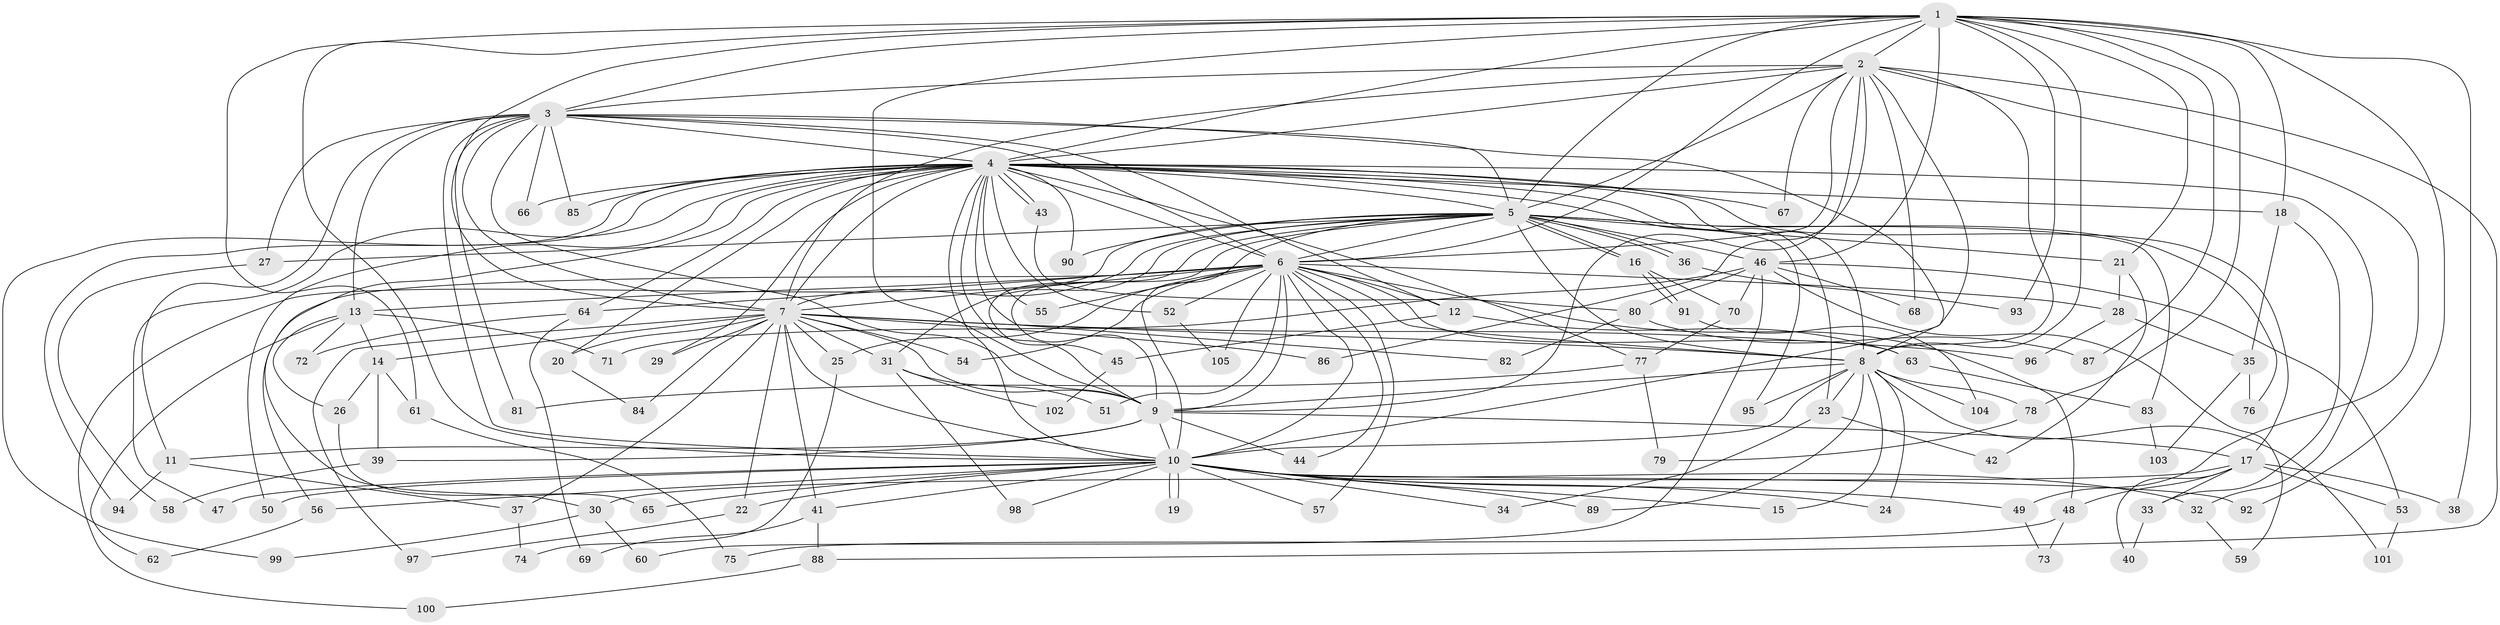 // Generated by graph-tools (version 1.1) at 2025/49/03/09/25 03:49:40]
// undirected, 105 vertices, 235 edges
graph export_dot {
graph [start="1"]
  node [color=gray90,style=filled];
  1;
  2;
  3;
  4;
  5;
  6;
  7;
  8;
  9;
  10;
  11;
  12;
  13;
  14;
  15;
  16;
  17;
  18;
  19;
  20;
  21;
  22;
  23;
  24;
  25;
  26;
  27;
  28;
  29;
  30;
  31;
  32;
  33;
  34;
  35;
  36;
  37;
  38;
  39;
  40;
  41;
  42;
  43;
  44;
  45;
  46;
  47;
  48;
  49;
  50;
  51;
  52;
  53;
  54;
  55;
  56;
  57;
  58;
  59;
  60;
  61;
  62;
  63;
  64;
  65;
  66;
  67;
  68;
  69;
  70;
  71;
  72;
  73;
  74;
  75;
  76;
  77;
  78;
  79;
  80;
  81;
  82;
  83;
  84;
  85;
  86;
  87;
  88;
  89;
  90;
  91;
  92;
  93;
  94;
  95;
  96;
  97;
  98;
  99;
  100;
  101;
  102;
  103;
  104;
  105;
  1 -- 2;
  1 -- 3;
  1 -- 4;
  1 -- 5;
  1 -- 6;
  1 -- 7;
  1 -- 8;
  1 -- 9;
  1 -- 10;
  1 -- 18;
  1 -- 21;
  1 -- 38;
  1 -- 46;
  1 -- 61;
  1 -- 78;
  1 -- 87;
  1 -- 92;
  1 -- 93;
  2 -- 3;
  2 -- 4;
  2 -- 5;
  2 -- 6;
  2 -- 7;
  2 -- 8;
  2 -- 9;
  2 -- 10;
  2 -- 49;
  2 -- 67;
  2 -- 68;
  2 -- 86;
  2 -- 88;
  3 -- 4;
  3 -- 5;
  3 -- 6;
  3 -- 7;
  3 -- 8;
  3 -- 9;
  3 -- 10;
  3 -- 11;
  3 -- 12;
  3 -- 13;
  3 -- 27;
  3 -- 66;
  3 -- 81;
  3 -- 85;
  4 -- 5;
  4 -- 6;
  4 -- 7;
  4 -- 8;
  4 -- 9;
  4 -- 10;
  4 -- 17;
  4 -- 18;
  4 -- 20;
  4 -- 23;
  4 -- 29;
  4 -- 30;
  4 -- 32;
  4 -- 43;
  4 -- 43;
  4 -- 47;
  4 -- 50;
  4 -- 52;
  4 -- 55;
  4 -- 64;
  4 -- 66;
  4 -- 67;
  4 -- 77;
  4 -- 82;
  4 -- 85;
  4 -- 90;
  4 -- 94;
  4 -- 95;
  4 -- 99;
  5 -- 6;
  5 -- 7;
  5 -- 8;
  5 -- 9;
  5 -- 10;
  5 -- 16;
  5 -- 16;
  5 -- 21;
  5 -- 27;
  5 -- 31;
  5 -- 36;
  5 -- 36;
  5 -- 45;
  5 -- 46;
  5 -- 76;
  5 -- 83;
  5 -- 90;
  5 -- 100;
  6 -- 7;
  6 -- 8;
  6 -- 9;
  6 -- 10;
  6 -- 12;
  6 -- 13;
  6 -- 25;
  6 -- 28;
  6 -- 44;
  6 -- 48;
  6 -- 51;
  6 -- 52;
  6 -- 54;
  6 -- 55;
  6 -- 56;
  6 -- 57;
  6 -- 63;
  6 -- 64;
  6 -- 105;
  7 -- 8;
  7 -- 9;
  7 -- 10;
  7 -- 14;
  7 -- 20;
  7 -- 22;
  7 -- 25;
  7 -- 29;
  7 -- 31;
  7 -- 37;
  7 -- 41;
  7 -- 54;
  7 -- 84;
  7 -- 86;
  7 -- 96;
  7 -- 97;
  8 -- 9;
  8 -- 10;
  8 -- 15;
  8 -- 23;
  8 -- 24;
  8 -- 78;
  8 -- 89;
  8 -- 95;
  8 -- 101;
  8 -- 104;
  9 -- 10;
  9 -- 11;
  9 -- 17;
  9 -- 39;
  9 -- 44;
  10 -- 15;
  10 -- 19;
  10 -- 19;
  10 -- 22;
  10 -- 24;
  10 -- 32;
  10 -- 34;
  10 -- 41;
  10 -- 47;
  10 -- 49;
  10 -- 50;
  10 -- 56;
  10 -- 57;
  10 -- 65;
  10 -- 89;
  10 -- 92;
  10 -- 98;
  11 -- 37;
  11 -- 94;
  12 -- 45;
  12 -- 63;
  13 -- 14;
  13 -- 26;
  13 -- 62;
  13 -- 71;
  13 -- 72;
  14 -- 26;
  14 -- 39;
  14 -- 61;
  16 -- 70;
  16 -- 91;
  16 -- 91;
  17 -- 30;
  17 -- 33;
  17 -- 38;
  17 -- 40;
  17 -- 48;
  17 -- 53;
  18 -- 33;
  18 -- 35;
  20 -- 84;
  21 -- 28;
  21 -- 42;
  22 -- 97;
  23 -- 34;
  23 -- 42;
  25 -- 74;
  26 -- 65;
  27 -- 58;
  28 -- 35;
  28 -- 96;
  30 -- 60;
  30 -- 99;
  31 -- 51;
  31 -- 98;
  31 -- 102;
  32 -- 59;
  33 -- 40;
  35 -- 76;
  35 -- 103;
  36 -- 93;
  37 -- 74;
  39 -- 58;
  41 -- 69;
  41 -- 88;
  43 -- 80;
  45 -- 102;
  46 -- 53;
  46 -- 59;
  46 -- 60;
  46 -- 68;
  46 -- 70;
  46 -- 71;
  46 -- 80;
  48 -- 73;
  48 -- 75;
  49 -- 73;
  52 -- 105;
  53 -- 101;
  56 -- 62;
  61 -- 75;
  63 -- 83;
  64 -- 69;
  64 -- 72;
  70 -- 77;
  77 -- 79;
  77 -- 81;
  78 -- 79;
  80 -- 82;
  80 -- 87;
  83 -- 103;
  88 -- 100;
  91 -- 104;
}
